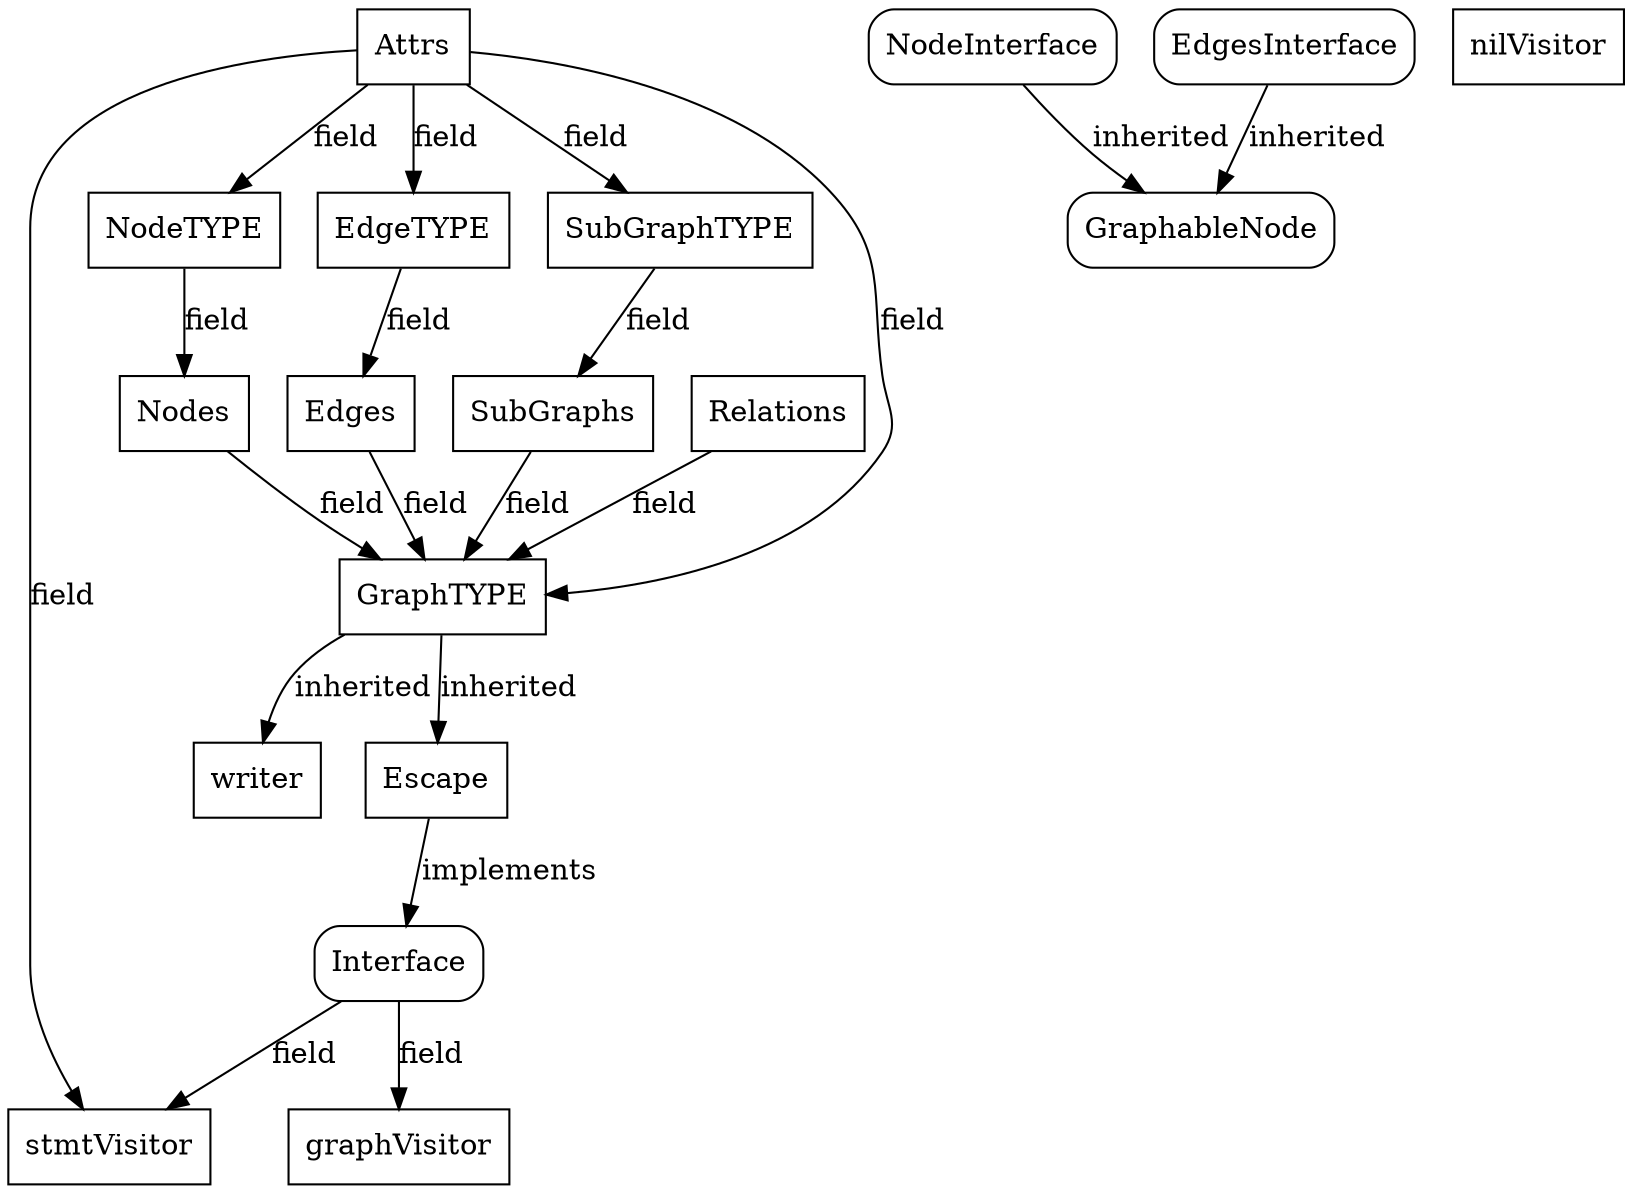 digraph gographviz {
	GraphTYPE->Escape[ label=inherited ];
	Attrs->GraphTYPE[ label=field ];
	Nodes->GraphTYPE[ label=field ];
	Edges->GraphTYPE[ label=field ];
	SubGraphs->GraphTYPE[ label=field ];
	Relations->GraphTYPE[ label=field ];
	Attrs->NodeTYPE[ label=field ];
	NodeTYPE->Nodes[ label=field ];
	GraphTYPE->writer[ label=inherited ];
	Interface->stmtVisitor[ label=field ];
	Attrs->stmtVisitor[ label=field ];
	Interface->graphVisitor[ label=field ];
	Attrs->EdgeTYPE[ label=field ];
	EdgeTYPE->Edges[ label=field ];
	Attrs->SubGraphTYPE[ label=field ];
	SubGraphTYPE->SubGraphs[ label=field ];
	NodeInterface->GraphableNode[ label=inherited ];
	EdgesInterface->GraphableNode[ label=inherited ];
	Escape->Interface[ label=implements ];
	Attrs [ shape=record ];
	EdgeTYPE [ shape=record ];
	Edges [ shape=record ];
	EdgesInterface [ shape=Mrecord ];
	Escape [ shape=record ];
	GraphTYPE [ shape=record ];
	GraphableNode [ shape=Mrecord ];
	Interface [ shape=Mrecord ];
	NodeInterface [ shape=Mrecord ];
	NodeTYPE [ shape=record ];
	Nodes [ shape=record ];
	Relations [ shape=record ];
	SubGraphTYPE [ shape=record ];
	SubGraphs [ shape=record ];
	graphVisitor [ shape=record ];
	nilVisitor [ shape=record ];
	stmtVisitor [ shape=record ];
	writer [ shape=record ];

}

